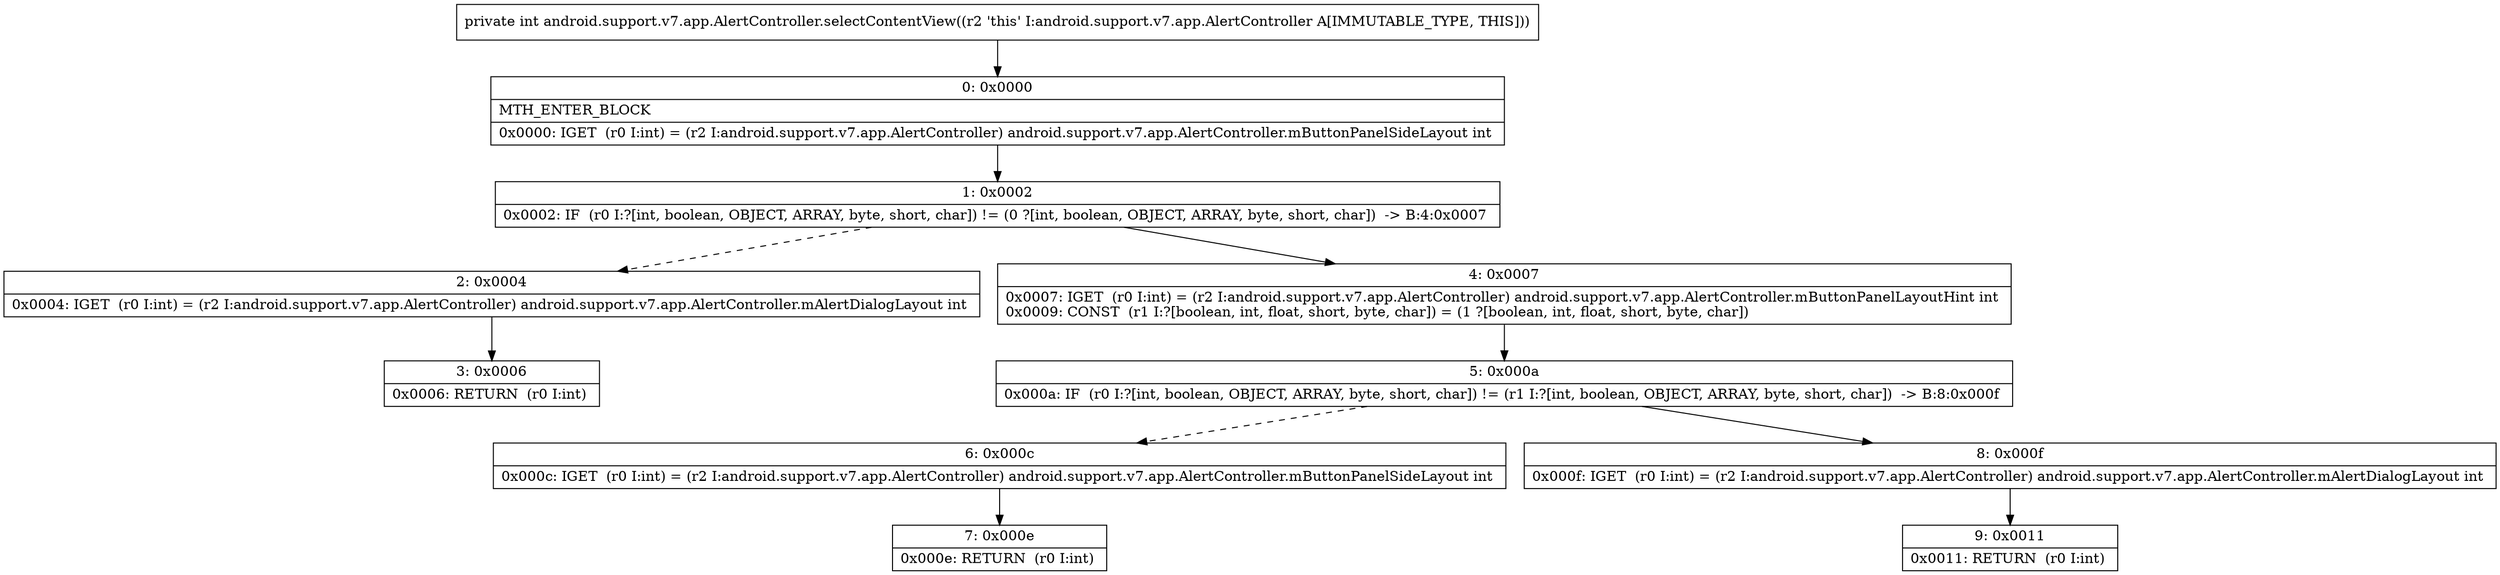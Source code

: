 digraph "CFG forandroid.support.v7.app.AlertController.selectContentView()I" {
Node_0 [shape=record,label="{0\:\ 0x0000|MTH_ENTER_BLOCK\l|0x0000: IGET  (r0 I:int) = (r2 I:android.support.v7.app.AlertController) android.support.v7.app.AlertController.mButtonPanelSideLayout int \l}"];
Node_1 [shape=record,label="{1\:\ 0x0002|0x0002: IF  (r0 I:?[int, boolean, OBJECT, ARRAY, byte, short, char]) != (0 ?[int, boolean, OBJECT, ARRAY, byte, short, char])  \-\> B:4:0x0007 \l}"];
Node_2 [shape=record,label="{2\:\ 0x0004|0x0004: IGET  (r0 I:int) = (r2 I:android.support.v7.app.AlertController) android.support.v7.app.AlertController.mAlertDialogLayout int \l}"];
Node_3 [shape=record,label="{3\:\ 0x0006|0x0006: RETURN  (r0 I:int) \l}"];
Node_4 [shape=record,label="{4\:\ 0x0007|0x0007: IGET  (r0 I:int) = (r2 I:android.support.v7.app.AlertController) android.support.v7.app.AlertController.mButtonPanelLayoutHint int \l0x0009: CONST  (r1 I:?[boolean, int, float, short, byte, char]) = (1 ?[boolean, int, float, short, byte, char]) \l}"];
Node_5 [shape=record,label="{5\:\ 0x000a|0x000a: IF  (r0 I:?[int, boolean, OBJECT, ARRAY, byte, short, char]) != (r1 I:?[int, boolean, OBJECT, ARRAY, byte, short, char])  \-\> B:8:0x000f \l}"];
Node_6 [shape=record,label="{6\:\ 0x000c|0x000c: IGET  (r0 I:int) = (r2 I:android.support.v7.app.AlertController) android.support.v7.app.AlertController.mButtonPanelSideLayout int \l}"];
Node_7 [shape=record,label="{7\:\ 0x000e|0x000e: RETURN  (r0 I:int) \l}"];
Node_8 [shape=record,label="{8\:\ 0x000f|0x000f: IGET  (r0 I:int) = (r2 I:android.support.v7.app.AlertController) android.support.v7.app.AlertController.mAlertDialogLayout int \l}"];
Node_9 [shape=record,label="{9\:\ 0x0011|0x0011: RETURN  (r0 I:int) \l}"];
MethodNode[shape=record,label="{private int android.support.v7.app.AlertController.selectContentView((r2 'this' I:android.support.v7.app.AlertController A[IMMUTABLE_TYPE, THIS])) }"];
MethodNode -> Node_0;
Node_0 -> Node_1;
Node_1 -> Node_2[style=dashed];
Node_1 -> Node_4;
Node_2 -> Node_3;
Node_4 -> Node_5;
Node_5 -> Node_6[style=dashed];
Node_5 -> Node_8;
Node_6 -> Node_7;
Node_8 -> Node_9;
}


